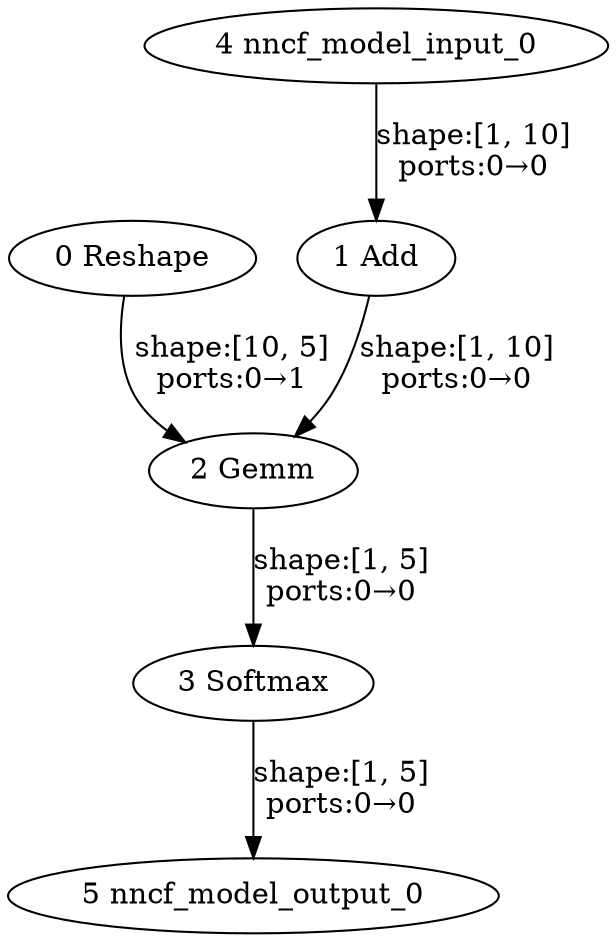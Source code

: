 strict digraph  {
"0 Reshape" [id=0, type=Reshape];
"1 Add" [id=1, type=Add];
"2 Gemm" [id=2, type=Gemm];
"3 Softmax" [id=3, type=Softmax];
"4 nncf_model_input_0" [id=4, type=nncf_model_input];
"5 nncf_model_output_0" [id=5, type=nncf_model_output];
"0 Reshape" -> "2 Gemm"  [label="shape:[10, 5]\nports:0→1", style=solid];
"1 Add" -> "2 Gemm"  [label="shape:[1, 10]\nports:0→0", style=solid];
"2 Gemm" -> "3 Softmax"  [label="shape:[1, 5]\nports:0→0", style=solid];
"3 Softmax" -> "5 nncf_model_output_0"  [label="shape:[1, 5]\nports:0→0", style=solid];
"4 nncf_model_input_0" -> "1 Add"  [label="shape:[1, 10]\nports:0→0", style=solid];
}
